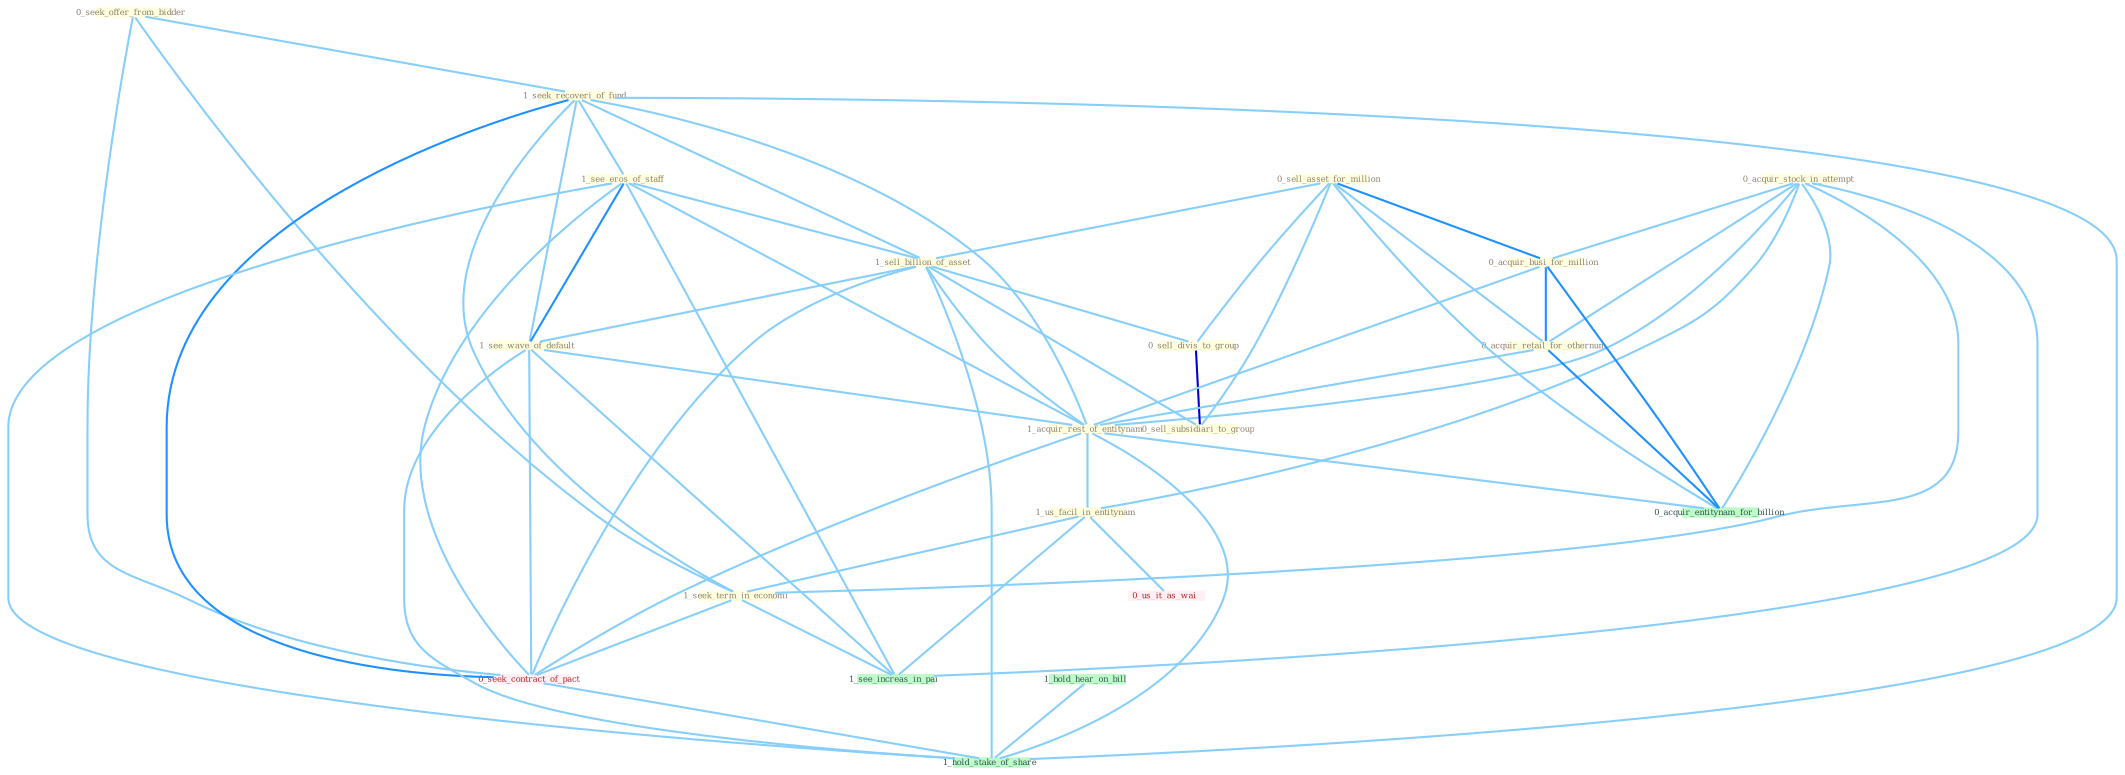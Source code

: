Graph G{ 
    node
    [shape=polygon,style=filled,width=.5,height=.06,color="#BDFCC9",fixedsize=true,fontsize=4,
    fontcolor="#2f4f4f"];
    {node
    [color="#ffffe0", fontcolor="#8b7d6b"] "0_seek_offer_from_bidder " "1_seek_recoveri_of_fund " "0_acquir_stock_in_attempt " "0_sell_asset_for_million " "1_see_eros_of_staff " "1_sell_billion_of_asset " "0_sell_divis_to_group " "0_acquir_busi_for_million " "0_acquir_retail_for_othernum " "1_see_wave_of_default " "1_acquir_rest_of_entitynam " "1_us_facil_in_entitynam " "0_sell_subsidiari_to_group " "1_seek_term_in_economi "}
{node [color="#fff0f5", fontcolor="#b22222"] "0_seek_contract_of_pact " "0_us_it_as_wai "}
edge [color="#B0E2FF"];

	"0_seek_offer_from_bidder " -- "1_seek_recoveri_of_fund " [w="1", color="#87cefa" ];
	"0_seek_offer_from_bidder " -- "1_seek_term_in_economi " [w="1", color="#87cefa" ];
	"0_seek_offer_from_bidder " -- "0_seek_contract_of_pact " [w="1", color="#87cefa" ];
	"1_seek_recoveri_of_fund " -- "1_see_eros_of_staff " [w="1", color="#87cefa" ];
	"1_seek_recoveri_of_fund " -- "1_sell_billion_of_asset " [w="1", color="#87cefa" ];
	"1_seek_recoveri_of_fund " -- "1_see_wave_of_default " [w="1", color="#87cefa" ];
	"1_seek_recoveri_of_fund " -- "1_acquir_rest_of_entitynam " [w="1", color="#87cefa" ];
	"1_seek_recoveri_of_fund " -- "1_seek_term_in_economi " [w="1", color="#87cefa" ];
	"1_seek_recoveri_of_fund " -- "0_seek_contract_of_pact " [w="2", color="#1e90ff" , len=0.8];
	"1_seek_recoveri_of_fund " -- "1_hold_stake_of_share " [w="1", color="#87cefa" ];
	"0_acquir_stock_in_attempt " -- "0_acquir_busi_for_million " [w="1", color="#87cefa" ];
	"0_acquir_stock_in_attempt " -- "0_acquir_retail_for_othernum " [w="1", color="#87cefa" ];
	"0_acquir_stock_in_attempt " -- "1_acquir_rest_of_entitynam " [w="1", color="#87cefa" ];
	"0_acquir_stock_in_attempt " -- "1_us_facil_in_entitynam " [w="1", color="#87cefa" ];
	"0_acquir_stock_in_attempt " -- "1_seek_term_in_economi " [w="1", color="#87cefa" ];
	"0_acquir_stock_in_attempt " -- "0_acquir_entitynam_for_billion " [w="1", color="#87cefa" ];
	"0_acquir_stock_in_attempt " -- "1_see_increas_in_pai " [w="1", color="#87cefa" ];
	"0_sell_asset_for_million " -- "1_sell_billion_of_asset " [w="1", color="#87cefa" ];
	"0_sell_asset_for_million " -- "0_sell_divis_to_group " [w="1", color="#87cefa" ];
	"0_sell_asset_for_million " -- "0_acquir_busi_for_million " [w="2", color="#1e90ff" , len=0.8];
	"0_sell_asset_for_million " -- "0_acquir_retail_for_othernum " [w="1", color="#87cefa" ];
	"0_sell_asset_for_million " -- "0_sell_subsidiari_to_group " [w="1", color="#87cefa" ];
	"0_sell_asset_for_million " -- "0_acquir_entitynam_for_billion " [w="1", color="#87cefa" ];
	"1_see_eros_of_staff " -- "1_sell_billion_of_asset " [w="1", color="#87cefa" ];
	"1_see_eros_of_staff " -- "1_see_wave_of_default " [w="2", color="#1e90ff" , len=0.8];
	"1_see_eros_of_staff " -- "1_acquir_rest_of_entitynam " [w="1", color="#87cefa" ];
	"1_see_eros_of_staff " -- "0_seek_contract_of_pact " [w="1", color="#87cefa" ];
	"1_see_eros_of_staff " -- "1_see_increas_in_pai " [w="1", color="#87cefa" ];
	"1_see_eros_of_staff " -- "1_hold_stake_of_share " [w="1", color="#87cefa" ];
	"1_sell_billion_of_asset " -- "0_sell_divis_to_group " [w="1", color="#87cefa" ];
	"1_sell_billion_of_asset " -- "1_see_wave_of_default " [w="1", color="#87cefa" ];
	"1_sell_billion_of_asset " -- "1_acquir_rest_of_entitynam " [w="1", color="#87cefa" ];
	"1_sell_billion_of_asset " -- "0_sell_subsidiari_to_group " [w="1", color="#87cefa" ];
	"1_sell_billion_of_asset " -- "0_seek_contract_of_pact " [w="1", color="#87cefa" ];
	"1_sell_billion_of_asset " -- "1_hold_stake_of_share " [w="1", color="#87cefa" ];
	"0_sell_divis_to_group " -- "0_sell_subsidiari_to_group " [w="3", color="#0000cd" , len=0.6];
	"0_acquir_busi_for_million " -- "0_acquir_retail_for_othernum " [w="2", color="#1e90ff" , len=0.8];
	"0_acquir_busi_for_million " -- "1_acquir_rest_of_entitynam " [w="1", color="#87cefa" ];
	"0_acquir_busi_for_million " -- "0_acquir_entitynam_for_billion " [w="2", color="#1e90ff" , len=0.8];
	"0_acquir_retail_for_othernum " -- "1_acquir_rest_of_entitynam " [w="1", color="#87cefa" ];
	"0_acquir_retail_for_othernum " -- "0_acquir_entitynam_for_billion " [w="2", color="#1e90ff" , len=0.8];
	"1_see_wave_of_default " -- "1_acquir_rest_of_entitynam " [w="1", color="#87cefa" ];
	"1_see_wave_of_default " -- "0_seek_contract_of_pact " [w="1", color="#87cefa" ];
	"1_see_wave_of_default " -- "1_see_increas_in_pai " [w="1", color="#87cefa" ];
	"1_see_wave_of_default " -- "1_hold_stake_of_share " [w="1", color="#87cefa" ];
	"1_acquir_rest_of_entitynam " -- "1_us_facil_in_entitynam " [w="1", color="#87cefa" ];
	"1_acquir_rest_of_entitynam " -- "0_seek_contract_of_pact " [w="1", color="#87cefa" ];
	"1_acquir_rest_of_entitynam " -- "0_acquir_entitynam_for_billion " [w="1", color="#87cefa" ];
	"1_acquir_rest_of_entitynam " -- "1_hold_stake_of_share " [w="1", color="#87cefa" ];
	"1_us_facil_in_entitynam " -- "1_seek_term_in_economi " [w="1", color="#87cefa" ];
	"1_us_facil_in_entitynam " -- "0_us_it_as_wai " [w="1", color="#87cefa" ];
	"1_us_facil_in_entitynam " -- "1_see_increas_in_pai " [w="1", color="#87cefa" ];
	"1_seek_term_in_economi " -- "0_seek_contract_of_pact " [w="1", color="#87cefa" ];
	"1_seek_term_in_economi " -- "1_see_increas_in_pai " [w="1", color="#87cefa" ];
	"0_seek_contract_of_pact " -- "1_hold_stake_of_share " [w="1", color="#87cefa" ];
	"1_hold_hear_on_bill " -- "1_hold_stake_of_share " [w="1", color="#87cefa" ];
}